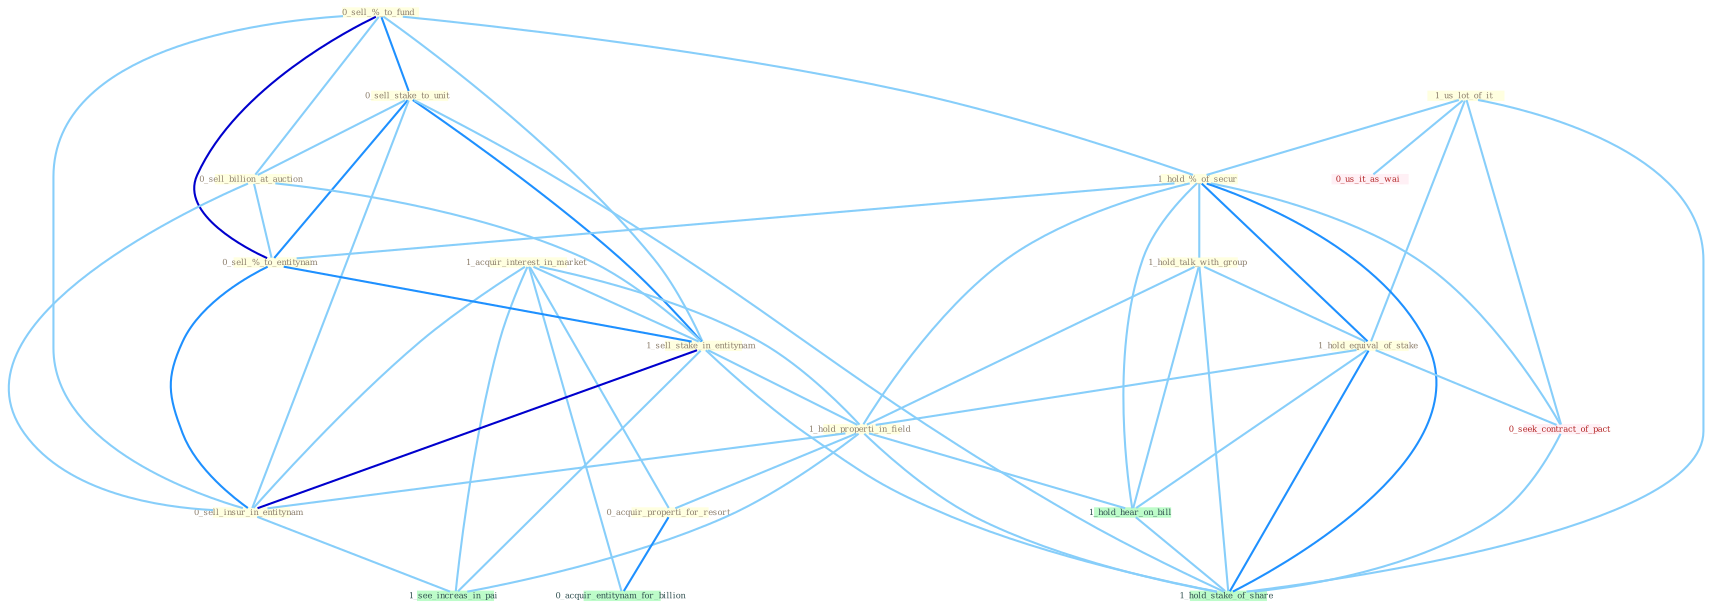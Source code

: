 Graph G{ 
    node
    [shape=polygon,style=filled,width=.5,height=.06,color="#BDFCC9",fixedsize=true,fontsize=4,
    fontcolor="#2f4f4f"];
    {node
    [color="#ffffe0", fontcolor="#8b7d6b"] "1_us_lot_of_it " "0_sell_%_to_fund " "0_sell_stake_to_unit " "1_acquir_interest_in_market " "0_sell_billion_at_auction " "1_hold_%_of_secur " "1_hold_talk_with_group " "0_sell_%_to_entitynam " "1_sell_stake_in_entitynam " "1_hold_equival_of_stake " "1_hold_properti_in_field " "0_acquir_properti_for_resort " "0_sell_insur_in_entitynam "}
{node [color="#fff0f5", fontcolor="#b22222"] "0_seek_contract_of_pact " "0_us_it_as_wai "}
edge [color="#B0E2FF"];

	"1_us_lot_of_it " -- "1_hold_%_of_secur " [w="1", color="#87cefa" ];
	"1_us_lot_of_it " -- "1_hold_equival_of_stake " [w="1", color="#87cefa" ];
	"1_us_lot_of_it " -- "0_seek_contract_of_pact " [w="1", color="#87cefa" ];
	"1_us_lot_of_it " -- "0_us_it_as_wai " [w="1", color="#87cefa" ];
	"1_us_lot_of_it " -- "1_hold_stake_of_share " [w="1", color="#87cefa" ];
	"0_sell_%_to_fund " -- "0_sell_stake_to_unit " [w="2", color="#1e90ff" , len=0.8];
	"0_sell_%_to_fund " -- "0_sell_billion_at_auction " [w="1", color="#87cefa" ];
	"0_sell_%_to_fund " -- "1_hold_%_of_secur " [w="1", color="#87cefa" ];
	"0_sell_%_to_fund " -- "0_sell_%_to_entitynam " [w="3", color="#0000cd" , len=0.6];
	"0_sell_%_to_fund " -- "1_sell_stake_in_entitynam " [w="1", color="#87cefa" ];
	"0_sell_%_to_fund " -- "0_sell_insur_in_entitynam " [w="1", color="#87cefa" ];
	"0_sell_stake_to_unit " -- "0_sell_billion_at_auction " [w="1", color="#87cefa" ];
	"0_sell_stake_to_unit " -- "0_sell_%_to_entitynam " [w="2", color="#1e90ff" , len=0.8];
	"0_sell_stake_to_unit " -- "1_sell_stake_in_entitynam " [w="2", color="#1e90ff" , len=0.8];
	"0_sell_stake_to_unit " -- "0_sell_insur_in_entitynam " [w="1", color="#87cefa" ];
	"0_sell_stake_to_unit " -- "1_hold_stake_of_share " [w="1", color="#87cefa" ];
	"1_acquir_interest_in_market " -- "1_sell_stake_in_entitynam " [w="1", color="#87cefa" ];
	"1_acquir_interest_in_market " -- "1_hold_properti_in_field " [w="1", color="#87cefa" ];
	"1_acquir_interest_in_market " -- "0_acquir_properti_for_resort " [w="1", color="#87cefa" ];
	"1_acquir_interest_in_market " -- "0_sell_insur_in_entitynam " [w="1", color="#87cefa" ];
	"1_acquir_interest_in_market " -- "0_acquir_entitynam_for_billion " [w="1", color="#87cefa" ];
	"1_acquir_interest_in_market " -- "1_see_increas_in_pai " [w="1", color="#87cefa" ];
	"0_sell_billion_at_auction " -- "0_sell_%_to_entitynam " [w="1", color="#87cefa" ];
	"0_sell_billion_at_auction " -- "1_sell_stake_in_entitynam " [w="1", color="#87cefa" ];
	"0_sell_billion_at_auction " -- "0_sell_insur_in_entitynam " [w="1", color="#87cefa" ];
	"1_hold_%_of_secur " -- "1_hold_talk_with_group " [w="1", color="#87cefa" ];
	"1_hold_%_of_secur " -- "0_sell_%_to_entitynam " [w="1", color="#87cefa" ];
	"1_hold_%_of_secur " -- "1_hold_equival_of_stake " [w="2", color="#1e90ff" , len=0.8];
	"1_hold_%_of_secur " -- "1_hold_properti_in_field " [w="1", color="#87cefa" ];
	"1_hold_%_of_secur " -- "0_seek_contract_of_pact " [w="1", color="#87cefa" ];
	"1_hold_%_of_secur " -- "1_hold_hear_on_bill " [w="1", color="#87cefa" ];
	"1_hold_%_of_secur " -- "1_hold_stake_of_share " [w="2", color="#1e90ff" , len=0.8];
	"1_hold_talk_with_group " -- "1_hold_equival_of_stake " [w="1", color="#87cefa" ];
	"1_hold_talk_with_group " -- "1_hold_properti_in_field " [w="1", color="#87cefa" ];
	"1_hold_talk_with_group " -- "1_hold_hear_on_bill " [w="1", color="#87cefa" ];
	"1_hold_talk_with_group " -- "1_hold_stake_of_share " [w="1", color="#87cefa" ];
	"0_sell_%_to_entitynam " -- "1_sell_stake_in_entitynam " [w="2", color="#1e90ff" , len=0.8];
	"0_sell_%_to_entitynam " -- "0_sell_insur_in_entitynam " [w="2", color="#1e90ff" , len=0.8];
	"1_sell_stake_in_entitynam " -- "1_hold_properti_in_field " [w="1", color="#87cefa" ];
	"1_sell_stake_in_entitynam " -- "0_sell_insur_in_entitynam " [w="3", color="#0000cd" , len=0.6];
	"1_sell_stake_in_entitynam " -- "1_see_increas_in_pai " [w="1", color="#87cefa" ];
	"1_sell_stake_in_entitynam " -- "1_hold_stake_of_share " [w="1", color="#87cefa" ];
	"1_hold_equival_of_stake " -- "1_hold_properti_in_field " [w="1", color="#87cefa" ];
	"1_hold_equival_of_stake " -- "0_seek_contract_of_pact " [w="1", color="#87cefa" ];
	"1_hold_equival_of_stake " -- "1_hold_hear_on_bill " [w="1", color="#87cefa" ];
	"1_hold_equival_of_stake " -- "1_hold_stake_of_share " [w="2", color="#1e90ff" , len=0.8];
	"1_hold_properti_in_field " -- "0_acquir_properti_for_resort " [w="1", color="#87cefa" ];
	"1_hold_properti_in_field " -- "0_sell_insur_in_entitynam " [w="1", color="#87cefa" ];
	"1_hold_properti_in_field " -- "1_see_increas_in_pai " [w="1", color="#87cefa" ];
	"1_hold_properti_in_field " -- "1_hold_hear_on_bill " [w="1", color="#87cefa" ];
	"1_hold_properti_in_field " -- "1_hold_stake_of_share " [w="1", color="#87cefa" ];
	"0_acquir_properti_for_resort " -- "0_acquir_entitynam_for_billion " [w="2", color="#1e90ff" , len=0.8];
	"0_sell_insur_in_entitynam " -- "1_see_increas_in_pai " [w="1", color="#87cefa" ];
	"0_seek_contract_of_pact " -- "1_hold_stake_of_share " [w="1", color="#87cefa" ];
	"1_hold_hear_on_bill " -- "1_hold_stake_of_share " [w="1", color="#87cefa" ];
}